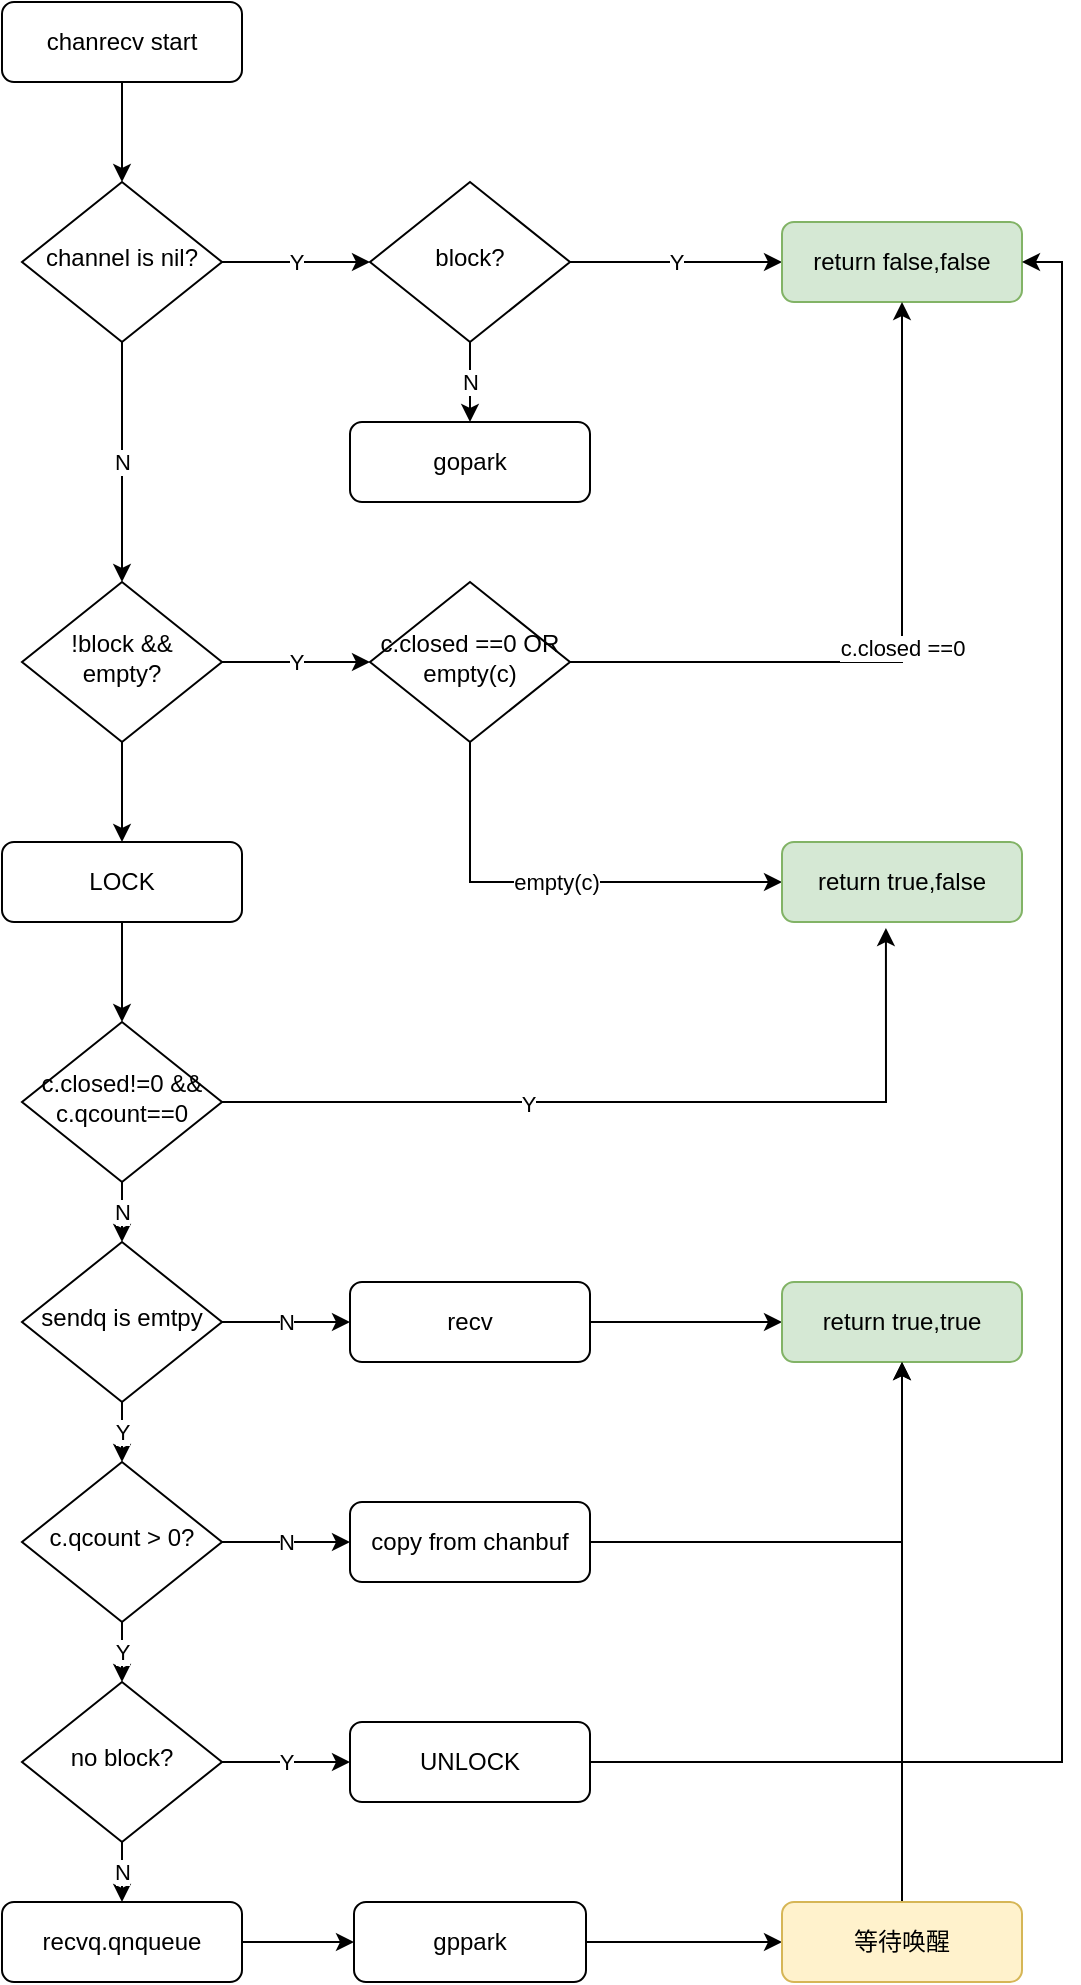 <mxfile version="15.5.1" type="github">
  <diagram id="C5RBs43oDa-KdzZeNtuy" name="Page-1">
    <mxGraphModel dx="1038" dy="547" grid="1" gridSize="10" guides="1" tooltips="1" connect="1" arrows="1" fold="1" page="1" pageScale="1" pageWidth="827" pageHeight="1169" math="0" shadow="0">
      <root>
        <mxCell id="WIyWlLk6GJQsqaUBKTNV-0" />
        <mxCell id="WIyWlLk6GJQsqaUBKTNV-1" parent="WIyWlLk6GJQsqaUBKTNV-0" />
        <mxCell id="zi32WvDcoemRDKbtRc52-2" style="edgeStyle=orthogonalEdgeStyle;rounded=0;orthogonalLoop=1;jettySize=auto;html=1;" edge="1" parent="WIyWlLk6GJQsqaUBKTNV-1" source="WIyWlLk6GJQsqaUBKTNV-3" target="zi32WvDcoemRDKbtRc52-0">
          <mxGeometry relative="1" as="geometry" />
        </mxCell>
        <mxCell id="WIyWlLk6GJQsqaUBKTNV-3" value="chanrecv start" style="rounded=1;whiteSpace=wrap;html=1;fontSize=12;glass=0;strokeWidth=1;shadow=0;" parent="WIyWlLk6GJQsqaUBKTNV-1" vertex="1">
          <mxGeometry x="180" y="100" width="120" height="40" as="geometry" />
        </mxCell>
        <mxCell id="zi32WvDcoemRDKbtRc52-6" value="Y" style="edgeStyle=orthogonalEdgeStyle;rounded=0;orthogonalLoop=1;jettySize=auto;html=1;" edge="1" parent="WIyWlLk6GJQsqaUBKTNV-1" source="zi32WvDcoemRDKbtRc52-0" target="zi32WvDcoemRDKbtRc52-5">
          <mxGeometry relative="1" as="geometry" />
        </mxCell>
        <mxCell id="zi32WvDcoemRDKbtRc52-11" value="N" style="edgeStyle=orthogonalEdgeStyle;rounded=0;orthogonalLoop=1;jettySize=auto;html=1;" edge="1" parent="WIyWlLk6GJQsqaUBKTNV-1" source="zi32WvDcoemRDKbtRc52-0" target="zi32WvDcoemRDKbtRc52-10">
          <mxGeometry relative="1" as="geometry" />
        </mxCell>
        <mxCell id="zi32WvDcoemRDKbtRc52-0" value="channel is nil?" style="rhombus;whiteSpace=wrap;html=1;shadow=0;fontFamily=Helvetica;fontSize=12;align=center;strokeWidth=1;spacing=6;spacingTop=-4;" vertex="1" parent="WIyWlLk6GJQsqaUBKTNV-1">
          <mxGeometry x="190" y="190" width="100" height="80" as="geometry" />
        </mxCell>
        <mxCell id="zi32WvDcoemRDKbtRc52-3" value="gopark" style="rounded=1;whiteSpace=wrap;html=1;fontSize=12;glass=0;strokeWidth=1;shadow=0;" vertex="1" parent="WIyWlLk6GJQsqaUBKTNV-1">
          <mxGeometry x="354" y="310" width="120" height="40" as="geometry" />
        </mxCell>
        <mxCell id="zi32WvDcoemRDKbtRc52-7" value="N" style="edgeStyle=orthogonalEdgeStyle;rounded=0;orthogonalLoop=1;jettySize=auto;html=1;" edge="1" parent="WIyWlLk6GJQsqaUBKTNV-1" source="zi32WvDcoemRDKbtRc52-5" target="zi32WvDcoemRDKbtRc52-3">
          <mxGeometry relative="1" as="geometry" />
        </mxCell>
        <mxCell id="zi32WvDcoemRDKbtRc52-9" value="Y" style="edgeStyle=orthogonalEdgeStyle;rounded=0;orthogonalLoop=1;jettySize=auto;html=1;entryX=0;entryY=0.5;entryDx=0;entryDy=0;" edge="1" parent="WIyWlLk6GJQsqaUBKTNV-1" source="zi32WvDcoemRDKbtRc52-5" target="zi32WvDcoemRDKbtRc52-8">
          <mxGeometry relative="1" as="geometry" />
        </mxCell>
        <mxCell id="zi32WvDcoemRDKbtRc52-5" value="block?" style="rhombus;whiteSpace=wrap;html=1;shadow=0;fontFamily=Helvetica;fontSize=12;align=center;strokeWidth=1;spacing=6;spacingTop=-4;" vertex="1" parent="WIyWlLk6GJQsqaUBKTNV-1">
          <mxGeometry x="364" y="190" width="100" height="80" as="geometry" />
        </mxCell>
        <mxCell id="zi32WvDcoemRDKbtRc52-8" value="return false,false" style="rounded=1;whiteSpace=wrap;html=1;fontSize=12;glass=0;strokeWidth=1;shadow=0;fillColor=#d5e8d4;strokeColor=#82b366;" vertex="1" parent="WIyWlLk6GJQsqaUBKTNV-1">
          <mxGeometry x="570" y="210" width="120" height="40" as="geometry" />
        </mxCell>
        <mxCell id="zi32WvDcoemRDKbtRc52-13" value="Y" style="edgeStyle=orthogonalEdgeStyle;rounded=0;orthogonalLoop=1;jettySize=auto;html=1;" edge="1" parent="WIyWlLk6GJQsqaUBKTNV-1" source="zi32WvDcoemRDKbtRc52-10" target="zi32WvDcoemRDKbtRc52-12">
          <mxGeometry relative="1" as="geometry" />
        </mxCell>
        <mxCell id="zi32WvDcoemRDKbtRc52-28" style="edgeStyle=orthogonalEdgeStyle;rounded=0;orthogonalLoop=1;jettySize=auto;html=1;" edge="1" parent="WIyWlLk6GJQsqaUBKTNV-1" source="zi32WvDcoemRDKbtRc52-10" target="zi32WvDcoemRDKbtRc52-27">
          <mxGeometry relative="1" as="geometry" />
        </mxCell>
        <mxCell id="zi32WvDcoemRDKbtRc52-10" value="!block &amp;amp;&amp;amp; empty?" style="rhombus;whiteSpace=wrap;html=1;shadow=0;fontFamily=Helvetica;fontSize=12;align=center;strokeWidth=1;spacing=6;spacingTop=-4;" vertex="1" parent="WIyWlLk6GJQsqaUBKTNV-1">
          <mxGeometry x="190" y="390" width="100" height="80" as="geometry" />
        </mxCell>
        <mxCell id="zi32WvDcoemRDKbtRc52-24" value="c.closed ==0" style="edgeStyle=orthogonalEdgeStyle;rounded=0;orthogonalLoop=1;jettySize=auto;html=1;entryX=0.5;entryY=1;entryDx=0;entryDy=0;" edge="1" parent="WIyWlLk6GJQsqaUBKTNV-1" source="zi32WvDcoemRDKbtRc52-12" target="zi32WvDcoemRDKbtRc52-8">
          <mxGeometry relative="1" as="geometry" />
        </mxCell>
        <mxCell id="zi32WvDcoemRDKbtRc52-26" value="empty(c)" style="edgeStyle=orthogonalEdgeStyle;rounded=0;orthogonalLoop=1;jettySize=auto;html=1;entryX=0;entryY=0.5;entryDx=0;entryDy=0;" edge="1" parent="WIyWlLk6GJQsqaUBKTNV-1" source="zi32WvDcoemRDKbtRc52-12" target="zi32WvDcoemRDKbtRc52-18">
          <mxGeometry relative="1" as="geometry">
            <Array as="points">
              <mxPoint x="414" y="540" />
            </Array>
          </mxGeometry>
        </mxCell>
        <mxCell id="zi32WvDcoemRDKbtRc52-12" value="c.closed ==0 OR empty(c)" style="rhombus;whiteSpace=wrap;html=1;shadow=0;fontFamily=Helvetica;fontSize=12;align=center;strokeWidth=1;spacing=6;spacingTop=-4;" vertex="1" parent="WIyWlLk6GJQsqaUBKTNV-1">
          <mxGeometry x="364" y="390" width="100" height="80" as="geometry" />
        </mxCell>
        <mxCell id="zi32WvDcoemRDKbtRc52-18" value="return true,false" style="rounded=1;whiteSpace=wrap;html=1;fontSize=12;glass=0;strokeWidth=1;shadow=0;fillColor=#d5e8d4;strokeColor=#82b366;" vertex="1" parent="WIyWlLk6GJQsqaUBKTNV-1">
          <mxGeometry x="570" y="520" width="120" height="40" as="geometry" />
        </mxCell>
        <mxCell id="zi32WvDcoemRDKbtRc52-32" style="edgeStyle=orthogonalEdgeStyle;rounded=0;orthogonalLoop=1;jettySize=auto;html=1;entryX=0.5;entryY=0;entryDx=0;entryDy=0;" edge="1" parent="WIyWlLk6GJQsqaUBKTNV-1" source="zi32WvDcoemRDKbtRc52-27" target="zi32WvDcoemRDKbtRc52-29">
          <mxGeometry relative="1" as="geometry" />
        </mxCell>
        <mxCell id="zi32WvDcoemRDKbtRc52-27" value="LOCK" style="rounded=1;whiteSpace=wrap;html=1;fontSize=12;glass=0;strokeWidth=1;shadow=0;" vertex="1" parent="WIyWlLk6GJQsqaUBKTNV-1">
          <mxGeometry x="180" y="520" width="120" height="40" as="geometry" />
        </mxCell>
        <mxCell id="zi32WvDcoemRDKbtRc52-30" style="edgeStyle=orthogonalEdgeStyle;rounded=0;orthogonalLoop=1;jettySize=auto;html=1;entryX=0.433;entryY=1.075;entryDx=0;entryDy=0;entryPerimeter=0;" edge="1" parent="WIyWlLk6GJQsqaUBKTNV-1" source="zi32WvDcoemRDKbtRc52-29" target="zi32WvDcoemRDKbtRc52-18">
          <mxGeometry relative="1" as="geometry" />
        </mxCell>
        <mxCell id="zi32WvDcoemRDKbtRc52-31" value="Y" style="edgeLabel;html=1;align=center;verticalAlign=middle;resizable=0;points=[];" vertex="1" connectable="0" parent="zi32WvDcoemRDKbtRc52-30">
          <mxGeometry x="-0.269" y="-1" relative="1" as="geometry">
            <mxPoint as="offset" />
          </mxGeometry>
        </mxCell>
        <mxCell id="zi32WvDcoemRDKbtRc52-38" value="N" style="edgeStyle=orthogonalEdgeStyle;rounded=0;orthogonalLoop=1;jettySize=auto;html=1;" edge="1" parent="WIyWlLk6GJQsqaUBKTNV-1" source="zi32WvDcoemRDKbtRc52-29" target="zi32WvDcoemRDKbtRc52-33">
          <mxGeometry relative="1" as="geometry" />
        </mxCell>
        <mxCell id="zi32WvDcoemRDKbtRc52-29" value="c.closed!=0 &amp;amp;&amp;amp; c.qcount==0" style="rhombus;whiteSpace=wrap;html=1;shadow=0;fontFamily=Helvetica;fontSize=12;align=center;strokeWidth=1;spacing=6;spacingTop=-4;" vertex="1" parent="WIyWlLk6GJQsqaUBKTNV-1">
          <mxGeometry x="190" y="610" width="100" height="80" as="geometry" />
        </mxCell>
        <mxCell id="zi32WvDcoemRDKbtRc52-40" value="N" style="edgeStyle=orthogonalEdgeStyle;rounded=0;orthogonalLoop=1;jettySize=auto;html=1;" edge="1" parent="WIyWlLk6GJQsqaUBKTNV-1" source="zi32WvDcoemRDKbtRc52-33" target="zi32WvDcoemRDKbtRc52-34">
          <mxGeometry relative="1" as="geometry" />
        </mxCell>
        <mxCell id="zi32WvDcoemRDKbtRc52-41" value="Y" style="edgeStyle=orthogonalEdgeStyle;rounded=0;orthogonalLoop=1;jettySize=auto;html=1;entryX=0.5;entryY=0;entryDx=0;entryDy=0;" edge="1" parent="WIyWlLk6GJQsqaUBKTNV-1" source="zi32WvDcoemRDKbtRc52-33" target="zi32WvDcoemRDKbtRc52-39">
          <mxGeometry relative="1" as="geometry" />
        </mxCell>
        <mxCell id="zi32WvDcoemRDKbtRc52-33" value="sendq is emtpy" style="rhombus;whiteSpace=wrap;html=1;shadow=0;fontFamily=Helvetica;fontSize=12;align=center;strokeWidth=1;spacing=6;spacingTop=-4;" vertex="1" parent="WIyWlLk6GJQsqaUBKTNV-1">
          <mxGeometry x="190" y="720" width="100" height="80" as="geometry" />
        </mxCell>
        <mxCell id="zi32WvDcoemRDKbtRc52-37" style="edgeStyle=orthogonalEdgeStyle;rounded=0;orthogonalLoop=1;jettySize=auto;html=1;entryX=0;entryY=0.5;entryDx=0;entryDy=0;" edge="1" parent="WIyWlLk6GJQsqaUBKTNV-1" source="zi32WvDcoemRDKbtRc52-34" target="zi32WvDcoemRDKbtRc52-36">
          <mxGeometry relative="1" as="geometry" />
        </mxCell>
        <mxCell id="zi32WvDcoemRDKbtRc52-34" value="recv" style="rounded=1;whiteSpace=wrap;html=1;fontSize=12;glass=0;strokeWidth=1;shadow=0;" vertex="1" parent="WIyWlLk6GJQsqaUBKTNV-1">
          <mxGeometry x="354" y="740" width="120" height="40" as="geometry" />
        </mxCell>
        <mxCell id="zi32WvDcoemRDKbtRc52-36" value="return true,true" style="rounded=1;whiteSpace=wrap;html=1;fontSize=12;glass=0;strokeWidth=1;shadow=0;fillColor=#d5e8d4;strokeColor=#82b366;" vertex="1" parent="WIyWlLk6GJQsqaUBKTNV-1">
          <mxGeometry x="570" y="740" width="120" height="40" as="geometry" />
        </mxCell>
        <mxCell id="zi32WvDcoemRDKbtRc52-43" value="N" style="edgeStyle=orthogonalEdgeStyle;rounded=0;orthogonalLoop=1;jettySize=auto;html=1;" edge="1" parent="WIyWlLk6GJQsqaUBKTNV-1" source="zi32WvDcoemRDKbtRc52-39" target="zi32WvDcoemRDKbtRc52-42">
          <mxGeometry relative="1" as="geometry" />
        </mxCell>
        <mxCell id="zi32WvDcoemRDKbtRc52-46" value="Y" style="edgeStyle=orthogonalEdgeStyle;rounded=0;orthogonalLoop=1;jettySize=auto;html=1;entryX=0.5;entryY=0;entryDx=0;entryDy=0;" edge="1" parent="WIyWlLk6GJQsqaUBKTNV-1" source="zi32WvDcoemRDKbtRc52-39" target="zi32WvDcoemRDKbtRc52-45">
          <mxGeometry relative="1" as="geometry" />
        </mxCell>
        <mxCell id="zi32WvDcoemRDKbtRc52-39" value="c.qcount &amp;gt; 0?" style="rhombus;whiteSpace=wrap;html=1;shadow=0;fontFamily=Helvetica;fontSize=12;align=center;strokeWidth=1;spacing=6;spacingTop=-4;" vertex="1" parent="WIyWlLk6GJQsqaUBKTNV-1">
          <mxGeometry x="190" y="830" width="100" height="80" as="geometry" />
        </mxCell>
        <mxCell id="zi32WvDcoemRDKbtRc52-44" style="edgeStyle=orthogonalEdgeStyle;rounded=0;orthogonalLoop=1;jettySize=auto;html=1;entryX=0.5;entryY=1;entryDx=0;entryDy=0;" edge="1" parent="WIyWlLk6GJQsqaUBKTNV-1" source="zi32WvDcoemRDKbtRc52-42" target="zi32WvDcoemRDKbtRc52-36">
          <mxGeometry relative="1" as="geometry" />
        </mxCell>
        <mxCell id="zi32WvDcoemRDKbtRc52-42" value="copy from chanbuf" style="rounded=1;whiteSpace=wrap;html=1;fontSize=12;glass=0;strokeWidth=1;shadow=0;" vertex="1" parent="WIyWlLk6GJQsqaUBKTNV-1">
          <mxGeometry x="354" y="850" width="120" height="40" as="geometry" />
        </mxCell>
        <mxCell id="zi32WvDcoemRDKbtRc52-50" value="Y" style="edgeStyle=orthogonalEdgeStyle;rounded=0;orthogonalLoop=1;jettySize=auto;html=1;entryX=0;entryY=0.5;entryDx=0;entryDy=0;" edge="1" parent="WIyWlLk6GJQsqaUBKTNV-1" source="zi32WvDcoemRDKbtRc52-45" target="zi32WvDcoemRDKbtRc52-47">
          <mxGeometry relative="1" as="geometry" />
        </mxCell>
        <mxCell id="zi32WvDcoemRDKbtRc52-52" value="N" style="edgeStyle=orthogonalEdgeStyle;rounded=0;orthogonalLoop=1;jettySize=auto;html=1;" edge="1" parent="WIyWlLk6GJQsqaUBKTNV-1" source="zi32WvDcoemRDKbtRc52-45" target="zi32WvDcoemRDKbtRc52-51">
          <mxGeometry relative="1" as="geometry" />
        </mxCell>
        <mxCell id="zi32WvDcoemRDKbtRc52-45" value="no block?" style="rhombus;whiteSpace=wrap;html=1;shadow=0;fontFamily=Helvetica;fontSize=12;align=center;strokeWidth=1;spacing=6;spacingTop=-4;" vertex="1" parent="WIyWlLk6GJQsqaUBKTNV-1">
          <mxGeometry x="190" y="940" width="100" height="80" as="geometry" />
        </mxCell>
        <mxCell id="zi32WvDcoemRDKbtRc52-49" style="edgeStyle=orthogonalEdgeStyle;rounded=0;orthogonalLoop=1;jettySize=auto;html=1;entryX=1;entryY=0.5;entryDx=0;entryDy=0;" edge="1" parent="WIyWlLk6GJQsqaUBKTNV-1" source="zi32WvDcoemRDKbtRc52-47" target="zi32WvDcoemRDKbtRc52-8">
          <mxGeometry relative="1" as="geometry" />
        </mxCell>
        <mxCell id="zi32WvDcoemRDKbtRc52-47" value="UNLOCK" style="rounded=1;whiteSpace=wrap;html=1;fontSize=12;glass=0;strokeWidth=1;shadow=0;" vertex="1" parent="WIyWlLk6GJQsqaUBKTNV-1">
          <mxGeometry x="354" y="960" width="120" height="40" as="geometry" />
        </mxCell>
        <mxCell id="zi32WvDcoemRDKbtRc52-54" style="edgeStyle=orthogonalEdgeStyle;rounded=0;orthogonalLoop=1;jettySize=auto;html=1;" edge="1" parent="WIyWlLk6GJQsqaUBKTNV-1" source="zi32WvDcoemRDKbtRc52-51" target="zi32WvDcoemRDKbtRc52-53">
          <mxGeometry relative="1" as="geometry" />
        </mxCell>
        <mxCell id="zi32WvDcoemRDKbtRc52-51" value="recvq.qnqueue" style="rounded=1;whiteSpace=wrap;html=1;fontSize=12;glass=0;strokeWidth=1;shadow=0;" vertex="1" parent="WIyWlLk6GJQsqaUBKTNV-1">
          <mxGeometry x="180" y="1050" width="120" height="40" as="geometry" />
        </mxCell>
        <mxCell id="zi32WvDcoemRDKbtRc52-56" style="edgeStyle=orthogonalEdgeStyle;rounded=0;orthogonalLoop=1;jettySize=auto;html=1;" edge="1" parent="WIyWlLk6GJQsqaUBKTNV-1" source="zi32WvDcoemRDKbtRc52-53" target="zi32WvDcoemRDKbtRc52-55">
          <mxGeometry relative="1" as="geometry" />
        </mxCell>
        <mxCell id="zi32WvDcoemRDKbtRc52-53" value="gppark" style="rounded=1;whiteSpace=wrap;html=1;fontSize=12;glass=0;strokeWidth=1;shadow=0;" vertex="1" parent="WIyWlLk6GJQsqaUBKTNV-1">
          <mxGeometry x="356" y="1050" width="116" height="40" as="geometry" />
        </mxCell>
        <mxCell id="zi32WvDcoemRDKbtRc52-57" style="edgeStyle=orthogonalEdgeStyle;rounded=0;orthogonalLoop=1;jettySize=auto;html=1;" edge="1" parent="WIyWlLk6GJQsqaUBKTNV-1" source="zi32WvDcoemRDKbtRc52-55" target="zi32WvDcoemRDKbtRc52-36">
          <mxGeometry relative="1" as="geometry" />
        </mxCell>
        <mxCell id="zi32WvDcoemRDKbtRc52-55" value="等待唤醒" style="rounded=1;whiteSpace=wrap;html=1;fontSize=12;glass=0;strokeWidth=1;shadow=0;fillColor=#fff2cc;strokeColor=#d6b656;" vertex="1" parent="WIyWlLk6GJQsqaUBKTNV-1">
          <mxGeometry x="570" y="1050" width="120" height="40" as="geometry" />
        </mxCell>
      </root>
    </mxGraphModel>
  </diagram>
</mxfile>
